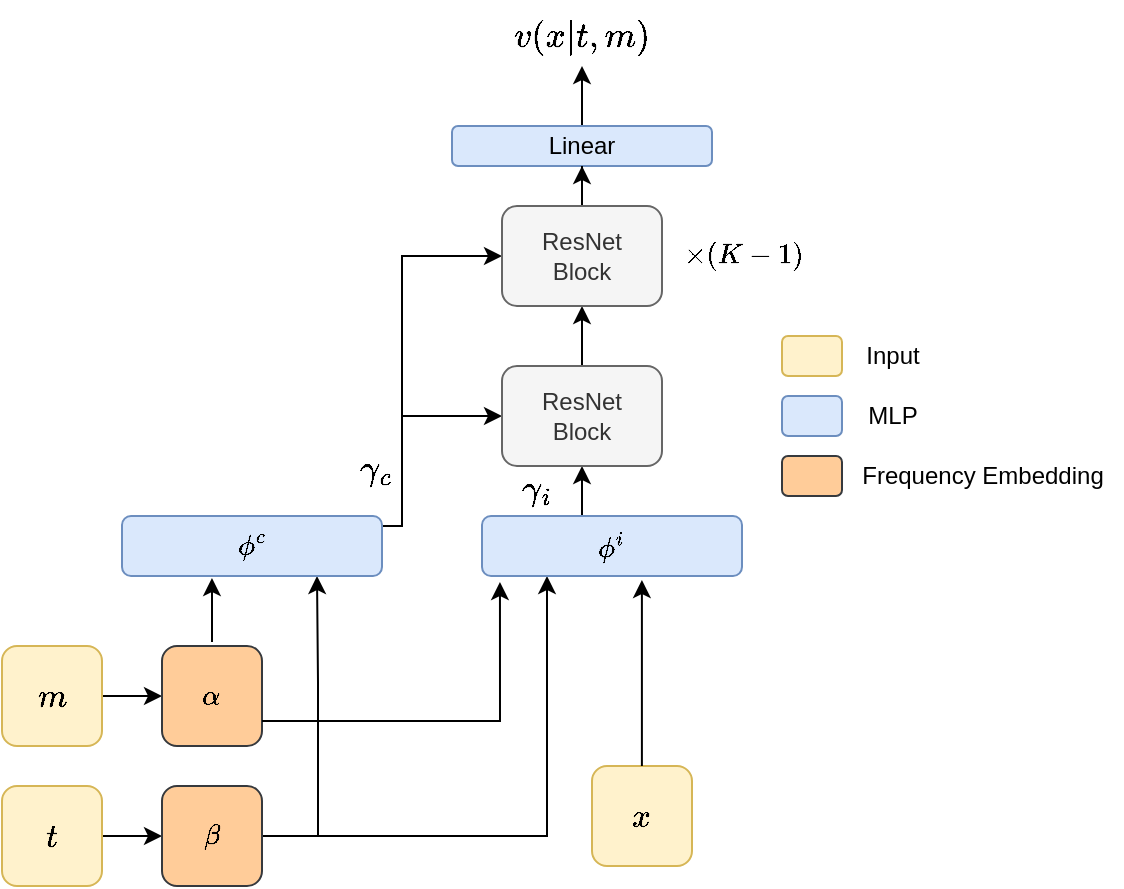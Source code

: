 <mxfile version="24.7.10" pages="2">
  <diagram name="Page-1" id="-dPDnjU8LT3LJoZab6Xh">
    <mxGraphModel dx="874" dy="511" grid="1" gridSize="10" guides="1" tooltips="1" connect="1" arrows="1" fold="1" page="1" pageScale="1" pageWidth="850" pageHeight="1100" math="1" shadow="0">
      <root>
        <mxCell id="0" />
        <mxCell id="1" parent="0" />
        <mxCell id="FX4IsUK5ohqtnQvBbV1v-15" style="edgeStyle=orthogonalEdgeStyle;rounded=0;orthogonalLoop=1;jettySize=auto;html=1;" edge="1" parent="1" source="m3eBHRb58b5vIoWao_uQ-3" target="FX4IsUK5ohqtnQvBbV1v-2">
          <mxGeometry relative="1" as="geometry" />
        </mxCell>
        <mxCell id="m3eBHRb58b5vIoWao_uQ-3" value="&lt;font style=&quot;font-size: 14px;&quot;&gt;$$m$$&lt;/font&gt;" style="rounded=1;whiteSpace=wrap;html=1;fillColor=#fff2cc;strokeColor=#d6b656;" parent="1" vertex="1">
          <mxGeometry x="160" y="360" width="50" height="50" as="geometry" />
        </mxCell>
        <mxCell id="FX4IsUK5ohqtnQvBbV1v-17" style="edgeStyle=orthogonalEdgeStyle;rounded=0;orthogonalLoop=1;jettySize=auto;html=1;" edge="1" parent="1" source="m3eBHRb58b5vIoWao_uQ-4" target="FX4IsUK5ohqtnQvBbV1v-3">
          <mxGeometry relative="1" as="geometry" />
        </mxCell>
        <mxCell id="m3eBHRb58b5vIoWao_uQ-4" value="&lt;font style=&quot;font-size: 14px;&quot;&gt;$$t$$&lt;/font&gt;" style="rounded=1;whiteSpace=wrap;html=1;fillColor=#fff2cc;strokeColor=#d6b656;" parent="1" vertex="1">
          <mxGeometry x="160" y="430" width="50" height="50" as="geometry" />
        </mxCell>
        <mxCell id="FX4IsUK5ohqtnQvBbV1v-2" value="$$\alpha$$" style="rounded=1;whiteSpace=wrap;html=1;fillColor=#ffcc99;strokeColor=#36393d;" vertex="1" parent="1">
          <mxGeometry x="240" y="360" width="50" height="50" as="geometry" />
        </mxCell>
        <mxCell id="FX4IsUK5ohqtnQvBbV1v-42" style="edgeStyle=orthogonalEdgeStyle;rounded=0;orthogonalLoop=1;jettySize=auto;html=1;entryX=0.25;entryY=1;entryDx=0;entryDy=0;" edge="1" parent="1" source="FX4IsUK5ohqtnQvBbV1v-3" target="FX4IsUK5ohqtnQvBbV1v-7">
          <mxGeometry relative="1" as="geometry" />
        </mxCell>
        <mxCell id="FX4IsUK5ohqtnQvBbV1v-84" style="edgeStyle=orthogonalEdgeStyle;rounded=0;orthogonalLoop=1;jettySize=auto;html=1;entryX=0.75;entryY=1;entryDx=0;entryDy=0;" edge="1" parent="1" source="FX4IsUK5ohqtnQvBbV1v-3" target="FX4IsUK5ohqtnQvBbV1v-6">
          <mxGeometry relative="1" as="geometry">
            <Array as="points">
              <mxPoint x="318" y="455" />
              <mxPoint x="318" y="378" />
            </Array>
          </mxGeometry>
        </mxCell>
        <mxCell id="FX4IsUK5ohqtnQvBbV1v-3" value="&lt;div&gt;$$\beta$$&lt;/div&gt;" style="rounded=1;whiteSpace=wrap;html=1;fillColor=#ffcc99;strokeColor=#36393d;" vertex="1" parent="1">
          <mxGeometry x="240" y="430" width="50" height="50" as="geometry" />
        </mxCell>
        <mxCell id="FX4IsUK5ohqtnQvBbV1v-46" style="edgeStyle=orthogonalEdgeStyle;rounded=0;orthogonalLoop=1;jettySize=auto;html=1;entryX=0;entryY=0.5;entryDx=0;entryDy=0;exitX=1;exitY=0.25;exitDx=0;exitDy=0;" edge="1" parent="1" source="FX4IsUK5ohqtnQvBbV1v-6" target="FX4IsUK5ohqtnQvBbV1v-8">
          <mxGeometry relative="1" as="geometry">
            <Array as="points">
              <mxPoint x="350" y="300" />
              <mxPoint x="360" y="300" />
              <mxPoint x="360" y="245" />
            </Array>
          </mxGeometry>
        </mxCell>
        <mxCell id="FX4IsUK5ohqtnQvBbV1v-52" style="edgeStyle=orthogonalEdgeStyle;rounded=0;orthogonalLoop=1;jettySize=auto;html=1;entryX=0;entryY=0.5;entryDx=0;entryDy=0;exitX=1;exitY=0.25;exitDx=0;exitDy=0;" edge="1" parent="1" source="FX4IsUK5ohqtnQvBbV1v-6" target="FX4IsUK5ohqtnQvBbV1v-50">
          <mxGeometry relative="1" as="geometry">
            <Array as="points">
              <mxPoint x="350" y="300" />
              <mxPoint x="360" y="300" />
              <mxPoint x="360" y="165" />
            </Array>
          </mxGeometry>
        </mxCell>
        <mxCell id="FX4IsUK5ohqtnQvBbV1v-6" value="$$\phi^c$$" style="rounded=1;whiteSpace=wrap;html=1;fillColor=#dae8fc;strokeColor=#6c8ebf;rotation=0;" vertex="1" parent="1">
          <mxGeometry x="220" y="295" width="130" height="30" as="geometry" />
        </mxCell>
        <mxCell id="FX4IsUK5ohqtnQvBbV1v-49" style="edgeStyle=orthogonalEdgeStyle;rounded=0;orthogonalLoop=1;jettySize=auto;html=1;entryX=0.5;entryY=1;entryDx=0;entryDy=0;" edge="1" parent="1" source="FX4IsUK5ohqtnQvBbV1v-7" target="FX4IsUK5ohqtnQvBbV1v-8">
          <mxGeometry relative="1" as="geometry">
            <Array as="points">
              <mxPoint x="450" y="290" />
              <mxPoint x="450" y="290" />
            </Array>
          </mxGeometry>
        </mxCell>
        <mxCell id="FX4IsUK5ohqtnQvBbV1v-7" value="$$\phi^i$$" style="rounded=1;whiteSpace=wrap;html=1;fillColor=#dae8fc;strokeColor=#6c8ebf;rotation=0;" vertex="1" parent="1">
          <mxGeometry x="400" y="295" width="130" height="30" as="geometry" />
        </mxCell>
        <mxCell id="FX4IsUK5ohqtnQvBbV1v-51" style="edgeStyle=orthogonalEdgeStyle;rounded=0;orthogonalLoop=1;jettySize=auto;html=1;entryX=0.5;entryY=1;entryDx=0;entryDy=0;" edge="1" parent="1" source="FX4IsUK5ohqtnQvBbV1v-8" target="FX4IsUK5ohqtnQvBbV1v-50">
          <mxGeometry relative="1" as="geometry" />
        </mxCell>
        <mxCell id="FX4IsUK5ohqtnQvBbV1v-8" value="&lt;div&gt;ResNet&lt;/div&gt;&lt;div&gt;Block&lt;br&gt;&lt;/div&gt;" style="rounded=1;whiteSpace=wrap;html=1;fillColor=#f5f5f5;fontColor=#333333;strokeColor=#666666;" vertex="1" parent="1">
          <mxGeometry x="410" y="220" width="80" height="50" as="geometry" />
        </mxCell>
        <mxCell id="FX4IsUK5ohqtnQvBbV1v-64" value="" style="edgeStyle=orthogonalEdgeStyle;rounded=0;orthogonalLoop=1;jettySize=auto;html=1;" edge="1" parent="1" source="FX4IsUK5ohqtnQvBbV1v-13">
          <mxGeometry relative="1" as="geometry">
            <mxPoint x="450" y="70" as="targetPoint" />
          </mxGeometry>
        </mxCell>
        <mxCell id="FX4IsUK5ohqtnQvBbV1v-13" value="Linear" style="whiteSpace=wrap;html=1;fillColor=#dae8fc;strokeColor=#6c8ebf;rounded=1;" vertex="1" parent="1">
          <mxGeometry x="385" y="100" width="130" height="20" as="geometry" />
        </mxCell>
        <mxCell id="FX4IsUK5ohqtnQvBbV1v-37" value="&lt;font style=&quot;font-size: 14px;&quot;&gt;$$x$$&lt;/font&gt;" style="rounded=1;whiteSpace=wrap;html=1;fillColor=#fff2cc;strokeColor=#d6b656;" vertex="1" parent="1">
          <mxGeometry x="455" y="420" width="50" height="50" as="geometry" />
        </mxCell>
        <mxCell id="FX4IsUK5ohqtnQvBbV1v-41" style="edgeStyle=orthogonalEdgeStyle;rounded=0;orthogonalLoop=1;jettySize=auto;html=1;entryX=0.069;entryY=1.1;entryDx=0;entryDy=0;entryPerimeter=0;exitX=1;exitY=0.75;exitDx=0;exitDy=0;" edge="1" parent="1" source="FX4IsUK5ohqtnQvBbV1v-2" target="FX4IsUK5ohqtnQvBbV1v-7">
          <mxGeometry relative="1" as="geometry" />
        </mxCell>
        <mxCell id="FX4IsUK5ohqtnQvBbV1v-43" style="edgeStyle=orthogonalEdgeStyle;rounded=0;orthogonalLoop=1;jettySize=auto;html=1;entryX=0.615;entryY=1.067;entryDx=0;entryDy=0;entryPerimeter=0;" edge="1" parent="1" source="FX4IsUK5ohqtnQvBbV1v-37" target="FX4IsUK5ohqtnQvBbV1v-7">
          <mxGeometry relative="1" as="geometry" />
        </mxCell>
        <mxCell id="FX4IsUK5ohqtnQvBbV1v-47" value="&lt;font style=&quot;font-size: 15px;&quot;&gt;&lt;b&gt;$$ \gamma_i$$&lt;br&gt;&lt;/b&gt;&lt;/font&gt;" style="text;html=1;align=center;verticalAlign=middle;whiteSpace=wrap;rounded=0;" vertex="1" parent="1">
          <mxGeometry x="410" y="280" width="35" height="20" as="geometry" />
        </mxCell>
        <mxCell id="FX4IsUK5ohqtnQvBbV1v-48" value="&lt;font style=&quot;font-size: 15px;&quot;&gt;&lt;b&gt;$$ \gamma_c$$&lt;br&gt;&lt;/b&gt;&lt;/font&gt;" style="text;html=1;align=center;verticalAlign=middle;whiteSpace=wrap;rounded=0;" vertex="1" parent="1">
          <mxGeometry x="330" y="270" width="35" height="20" as="geometry" />
        </mxCell>
        <mxCell id="FX4IsUK5ohqtnQvBbV1v-59" value="" style="edgeStyle=orthogonalEdgeStyle;rounded=0;orthogonalLoop=1;jettySize=auto;html=1;" edge="1" parent="1" source="FX4IsUK5ohqtnQvBbV1v-50" target="FX4IsUK5ohqtnQvBbV1v-13">
          <mxGeometry relative="1" as="geometry" />
        </mxCell>
        <mxCell id="FX4IsUK5ohqtnQvBbV1v-50" value="&lt;div&gt;ResNet&lt;/div&gt;&lt;div&gt;Block&lt;br&gt;&lt;/div&gt;" style="rounded=1;whiteSpace=wrap;html=1;fillColor=#f5f5f5;fontColor=#333333;strokeColor=#666666;" vertex="1" parent="1">
          <mxGeometry x="410" y="140" width="80" height="50" as="geometry" />
        </mxCell>
        <mxCell id="FX4IsUK5ohqtnQvBbV1v-55" value="$$ \times (K-1)$$" style="text;html=1;align=center;verticalAlign=middle;resizable=0;points=[];autosize=1;strokeColor=none;fillColor=none;" vertex="1" parent="1">
          <mxGeometry x="470" y="150" width="120" height="30" as="geometry" />
        </mxCell>
        <mxCell id="FX4IsUK5ohqtnQvBbV1v-57" style="edgeStyle=orthogonalEdgeStyle;rounded=0;orthogonalLoop=1;jettySize=auto;html=1;entryX=0.346;entryY=1.1;entryDx=0;entryDy=0;entryPerimeter=0;" edge="1" parent="1">
          <mxGeometry relative="1" as="geometry">
            <mxPoint x="265" y="358" as="sourcePoint" />
            <mxPoint x="264.98" y="326" as="targetPoint" />
          </mxGeometry>
        </mxCell>
        <mxCell id="FX4IsUK5ohqtnQvBbV1v-65" value="&lt;font style=&quot;font-size: 15px;&quot;&gt;$$ v(x|t,m)$$&lt;/font&gt;" style="text;html=1;align=center;verticalAlign=middle;whiteSpace=wrap;rounded=0;" vertex="1" parent="1">
          <mxGeometry x="420" y="40" width="60" height="30" as="geometry" />
        </mxCell>
        <mxCell id="hrOGvlkzyNV0rp5Wzhct-1" value="" style="whiteSpace=wrap;html=1;fillColor=#dae8fc;strokeColor=#6c8ebf;rounded=1;" vertex="1" parent="1">
          <mxGeometry x="550" y="235" width="30" height="20" as="geometry" />
        </mxCell>
        <mxCell id="hrOGvlkzyNV0rp5Wzhct-2" value="MLP" style="text;html=1;align=center;verticalAlign=middle;resizable=0;points=[];autosize=1;strokeColor=none;fillColor=none;" vertex="1" parent="1">
          <mxGeometry x="580" y="230" width="50" height="30" as="geometry" />
        </mxCell>
        <mxCell id="hrOGvlkzyNV0rp5Wzhct-5" value="" style="whiteSpace=wrap;html=1;fillColor=#fff2cc;strokeColor=#d6b656;rounded=1;" vertex="1" parent="1">
          <mxGeometry x="550" y="205" width="30" height="20" as="geometry" />
        </mxCell>
        <mxCell id="hrOGvlkzyNV0rp5Wzhct-6" value="Input" style="text;html=1;align=center;verticalAlign=middle;resizable=0;points=[];autosize=1;strokeColor=none;fillColor=none;" vertex="1" parent="1">
          <mxGeometry x="580" y="200" width="50" height="30" as="geometry" />
        </mxCell>
        <mxCell id="hrOGvlkzyNV0rp5Wzhct-7" value="" style="whiteSpace=wrap;html=1;rounded=1;fillColor=#ffcc99;strokeColor=#36393d;" vertex="1" parent="1">
          <mxGeometry x="550" y="265" width="30" height="20" as="geometry" />
        </mxCell>
        <mxCell id="hrOGvlkzyNV0rp5Wzhct-8" value="Frequency Embedding" style="text;html=1;align=center;verticalAlign=middle;resizable=0;points=[];autosize=1;strokeColor=none;fillColor=none;" vertex="1" parent="1">
          <mxGeometry x="580" y="260" width="140" height="30" as="geometry" />
        </mxCell>
      </root>
    </mxGraphModel>
  </diagram>
  <diagram id="8nI6D6UN6BtsZNfyHCBU" name="Page-2">
    <mxGraphModel dx="874" dy="511" grid="1" gridSize="10" guides="1" tooltips="1" connect="1" arrows="1" fold="1" page="1" pageScale="1" pageWidth="850" pageHeight="1100" math="1" shadow="0">
      <root>
        <mxCell id="0" />
        <mxCell id="1" parent="0" />
        <mxCell id="PXSk8KdvFaCAurcdbmBE-92" style="edgeStyle=orthogonalEdgeStyle;rounded=0;orthogonalLoop=1;jettySize=auto;html=1;entryX=0.5;entryY=1;entryDx=0;entryDy=0;strokeColor=#FF0000;" edge="1" parent="1" source="UHC4aqIHV7rtTrssa6JC-2" target="PXSk8KdvFaCAurcdbmBE-85">
          <mxGeometry relative="1" as="geometry" />
        </mxCell>
        <mxCell id="UHC4aqIHV7rtTrssa6JC-2" value="&lt;font style=&quot;font-size: 14px;&quot; color=&quot;#cc0000&quot;&gt;$$m_1$$&lt;/font&gt;" style="rounded=1;whiteSpace=wrap;html=1;fillColor=#fff2cc;strokeColor=#d6b656;direction=south;" vertex="1" parent="1">
          <mxGeometry x="118.13" y="550" width="50" height="50" as="geometry" />
        </mxCell>
        <mxCell id="UHC4aqIHV7rtTrssa6JC-3" style="edgeStyle=orthogonalEdgeStyle;rounded=0;orthogonalLoop=1;jettySize=auto;html=1;dashed=1;strokeWidth=2;" edge="1" parent="1" source="UHC4aqIHV7rtTrssa6JC-4" target="UHC4aqIHV7rtTrssa6JC-8">
          <mxGeometry relative="1" as="geometry" />
        </mxCell>
        <mxCell id="UHC4aqIHV7rtTrssa6JC-4" value="&lt;font style=&quot;font-size: 14px;&quot;&gt;$$t$$&lt;/font&gt;" style="rounded=1;whiteSpace=wrap;html=1;fillColor=#fff2cc;strokeColor=#d6b656;" vertex="1" parent="1">
          <mxGeometry x="90" y="627" width="50" height="50" as="geometry" />
        </mxCell>
        <mxCell id="PXSk8KdvFaCAurcdbmBE-112" style="edgeStyle=orthogonalEdgeStyle;rounded=0;orthogonalLoop=1;jettySize=auto;html=1;entryX=0.5;entryY=1;entryDx=0;entryDy=0;strokeColor=#00CC00;" edge="1" parent="1">
          <mxGeometry relative="1" as="geometry">
            <mxPoint x="256.5" y="490" as="sourcePoint" />
            <mxPoint x="256.5" y="445" as="targetPoint" />
            <Array as="points">
              <mxPoint x="257" y="468" />
            </Array>
          </mxGeometry>
        </mxCell>
        <mxCell id="UHC4aqIHV7rtTrssa6JC-5" value="$$\alpha$$" style="rounded=1;whiteSpace=wrap;html=1;fillColor=#ffcc99;strokeColor=#36393d;" vertex="1" parent="1">
          <mxGeometry x="217.5" y="490" width="80" height="30" as="geometry" />
        </mxCell>
        <mxCell id="PXSk8KdvFaCAurcdbmBE-104" style="edgeStyle=orthogonalEdgeStyle;rounded=0;orthogonalLoop=1;jettySize=auto;html=1;entryX=0.25;entryY=1;entryDx=0;entryDy=0;dashed=1;strokeWidth=2;" edge="1" parent="1" source="UHC4aqIHV7rtTrssa6JC-8" target="PXSk8KdvFaCAurcdbmBE-31">
          <mxGeometry relative="1" as="geometry">
            <Array as="points">
              <mxPoint x="196" y="470" />
              <mxPoint x="233" y="470" />
            </Array>
          </mxGeometry>
        </mxCell>
        <mxCell id="PXSk8KdvFaCAurcdbmBE-105" style="edgeStyle=orthogonalEdgeStyle;rounded=0;orthogonalLoop=1;jettySize=auto;html=1;entryX=0.75;entryY=1;entryDx=0;entryDy=0;dashed=1;strokeWidth=2;" edge="1" parent="1" source="UHC4aqIHV7rtTrssa6JC-8" target="PXSk8KdvFaCAurcdbmBE-30">
          <mxGeometry relative="1" as="geometry">
            <Array as="points">
              <mxPoint x="196" y="470" />
              <mxPoint x="159" y="470" />
            </Array>
          </mxGeometry>
        </mxCell>
        <mxCell id="UHC4aqIHV7rtTrssa6JC-8" value="&lt;div style=&quot;font-size: 14px;&quot;&gt;$$\beta$$&lt;/div&gt;" style="rounded=1;whiteSpace=wrap;html=1;fillColor=#ffcc99;strokeColor=#36393d;" vertex="1" parent="1">
          <mxGeometry x="172.5" y="627" width="47.5" height="50" as="geometry" />
        </mxCell>
        <mxCell id="PXSk8KdvFaCAurcdbmBE-74" style="edgeStyle=orthogonalEdgeStyle;rounded=0;orthogonalLoop=1;jettySize=auto;html=1;entryX=0.25;entryY=1;entryDx=0;entryDy=0;strokeColor=#FF0000;" edge="1" parent="1">
          <mxGeometry relative="1" as="geometry">
            <mxPoint x="400" y="260" as="sourcePoint" />
            <mxPoint x="400" y="205" as="targetPoint" />
            <Array as="points">
              <mxPoint x="400" y="250" />
              <mxPoint x="400" y="250" />
            </Array>
          </mxGeometry>
        </mxCell>
        <mxCell id="UHC4aqIHV7rtTrssa6JC-18" value="&lt;font style=&quot;font-size: 14px;&quot;&gt;$$x$$&lt;/font&gt;" style="rounded=1;whiteSpace=wrap;html=1;fillColor=#fff2cc;strokeColor=#d6b656;" vertex="1" parent="1">
          <mxGeometry x="435" y="417" width="50" height="50" as="geometry" />
        </mxCell>
        <mxCell id="UHC4aqIHV7rtTrssa6JC-22" value="&lt;font style=&quot;font-size: 17px;&quot;&gt;&lt;b style=&quot;font-size: 17px;&quot;&gt;$$ \gamma^c$$&lt;br style=&quot;font-size: 17px;&quot;&gt;&lt;/b&gt;&lt;/font&gt;" style="text;html=1;align=center;verticalAlign=middle;whiteSpace=wrap;rounded=0;fontSize=17;" vertex="1" parent="1">
          <mxGeometry x="160" y="150" width="35" height="20" as="geometry" />
        </mxCell>
        <mxCell id="PXSk8KdvFaCAurcdbmBE-93" style="edgeStyle=orthogonalEdgeStyle;rounded=0;orthogonalLoop=1;jettySize=auto;html=1;entryX=0.5;entryY=1;entryDx=0;entryDy=0;strokeColor=#00CC00;" edge="1" parent="1" source="UHC4aqIHV7rtTrssa6JC-42" target="UHC4aqIHV7rtTrssa6JC-5">
          <mxGeometry relative="1" as="geometry" />
        </mxCell>
        <mxCell id="UHC4aqIHV7rtTrssa6JC-42" value="&lt;font color=&quot;#009900&quot; style=&quot;font-size: 14px;&quot;&gt;$$m_2$$&lt;/font&gt;" style="rounded=1;whiteSpace=wrap;html=1;fillColor=#fff2cc;strokeColor=#d6b656;" vertex="1" parent="1">
          <mxGeometry x="232.5" y="550" width="50" height="50" as="geometry" />
        </mxCell>
        <mxCell id="UHC4aqIHV7rtTrssa6JC-60" value="&lt;font color=&quot;#ff0000&quot; style=&quot;font-size: 15px;&quot;&gt;&lt;b&gt;$$ \gamma^c_1$$&lt;br&gt;&lt;/b&gt;&lt;/font&gt;" style="text;html=1;align=center;verticalAlign=middle;whiteSpace=wrap;rounded=0;" vertex="1" parent="1">
          <mxGeometry x="105" y="239" width="35" height="20" as="geometry" />
        </mxCell>
        <mxCell id="PXSk8KdvFaCAurcdbmBE-96" style="edgeStyle=orthogonalEdgeStyle;rounded=0;orthogonalLoop=1;jettySize=auto;html=1;" edge="1" parent="1" source="UHC4aqIHV7rtTrssa6JC-65">
          <mxGeometry relative="1" as="geometry">
            <mxPoint x="200" y="110" as="targetPoint" />
          </mxGeometry>
        </mxCell>
        <mxCell id="UHC4aqIHV7rtTrssa6JC-65" value="Linear Interpolation in \(m\)" style="whiteSpace=wrap;html=1;fillColor=#e1d5e7;strokeColor=#9673a6;strokeWidth=4;rounded=1;" vertex="1" parent="1">
          <mxGeometry x="107.5" y="180" width="185" height="30" as="geometry" />
        </mxCell>
        <mxCell id="UHC4aqIHV7rtTrssa6JC-69" value="&lt;font color=&quot;#009900&quot; style=&quot;font-size: 15px;&quot;&gt;&lt;b&gt;$$ \gamma^c_2$$&lt;br&gt;&lt;/b&gt;&lt;/font&gt;" style="text;html=1;align=center;verticalAlign=middle;whiteSpace=wrap;rounded=0;" vertex="1" parent="1">
          <mxGeometry x="212.5" y="239" width="37.5" height="20" as="geometry" />
        </mxCell>
        <mxCell id="PXSk8KdvFaCAurcdbmBE-102" style="edgeStyle=orthogonalEdgeStyle;rounded=0;orthogonalLoop=1;jettySize=auto;html=1;" edge="1" parent="1" source="UHC4aqIHV7rtTrssa6JC-73">
          <mxGeometry relative="1" as="geometry">
            <mxPoint x="460" y="110" as="targetPoint" />
          </mxGeometry>
        </mxCell>
        <mxCell id="UHC4aqIHV7rtTrssa6JC-73" value="Linear Interpolation in \(m\)" style="whiteSpace=wrap;html=1;fillColor=#e1d5e7;strokeColor=#9673a6;strokeWidth=4;rounded=1;" vertex="1" parent="1">
          <mxGeometry x="370" y="175" width="180" height="30" as="geometry" />
        </mxCell>
        <mxCell id="UHC4aqIHV7rtTrssa6JC-82" value="&lt;font color=&quot;#ff0000&quot; style=&quot;font-size: 15px;&quot;&gt;&lt;b&gt;$$ \gamma^i_1$$&lt;br&gt;&lt;/b&gt;&lt;/font&gt;" style="text;html=1;align=center;verticalAlign=middle;whiteSpace=wrap;rounded=0;" vertex="1" parent="1">
          <mxGeometry x="370" y="239" width="35" height="20" as="geometry" />
        </mxCell>
        <mxCell id="PXSk8KdvFaCAurcdbmBE-41" style="edgeStyle=orthogonalEdgeStyle;rounded=0;orthogonalLoop=1;jettySize=auto;html=1;entryX=0.25;entryY=1;entryDx=0;entryDy=0;strokeColor=#FF0000;" edge="1" parent="1">
          <mxGeometry relative="1" as="geometry">
            <mxPoint x="143" y="410" as="sourcePoint" />
            <mxPoint x="143" y="290" as="targetPoint" />
            <Array as="points">
              <mxPoint x="143" y="370" />
              <mxPoint x="143" y="370" />
            </Array>
          </mxGeometry>
        </mxCell>
        <mxCell id="PXSk8KdvFaCAurcdbmBE-64" style="edgeStyle=orthogonalEdgeStyle;rounded=0;orthogonalLoop=1;jettySize=auto;html=1;entryX=0.25;entryY=1;entryDx=0;entryDy=0;exitX=0.381;exitY=0.167;exitDx=0;exitDy=0;exitPerimeter=0;strokeColor=#FF0000;" edge="1" parent="1" source="PXSk8KdvFaCAurcdbmBE-30" target="PXSk8KdvFaCAurcdbmBE-43">
          <mxGeometry relative="1" as="geometry">
            <Array as="points">
              <mxPoint x="143" y="422" />
              <mxPoint x="143" y="400" />
              <mxPoint x="380" y="400" />
            </Array>
          </mxGeometry>
        </mxCell>
        <mxCell id="PXSk8KdvFaCAurcdbmBE-30" value="Concat" style="whiteSpace=wrap;html=1;fillColor=#ffcccc;strokeColor=#36393d;" vertex="1" parent="1">
          <mxGeometry x="98.75" y="417" width="80" height="30" as="geometry" />
        </mxCell>
        <mxCell id="PXSk8KdvFaCAurcdbmBE-49" style="edgeStyle=orthogonalEdgeStyle;rounded=0;orthogonalLoop=1;jettySize=auto;html=1;entryX=0.25;entryY=1;entryDx=0;entryDy=0;exitX=0.5;exitY=0;exitDx=0;exitDy=0;strokeColor=#00CC00;" edge="1" parent="1" source="PXSk8KdvFaCAurcdbmBE-31" target="PXSk8KdvFaCAurcdbmBE-44">
          <mxGeometry relative="1" as="geometry">
            <mxPoint x="250" y="371" as="sourcePoint" />
            <Array as="points">
              <mxPoint x="260" y="415" />
              <mxPoint x="260" y="390" />
              <mxPoint x="490" y="390" />
            </Array>
          </mxGeometry>
        </mxCell>
        <mxCell id="PXSk8KdvFaCAurcdbmBE-86" style="edgeStyle=orthogonalEdgeStyle;rounded=0;orthogonalLoop=1;jettySize=auto;html=1;entryX=0.5;entryY=1;entryDx=0;entryDy=0;strokeColor=#00CC00;" edge="1" parent="1">
          <mxGeometry relative="1" as="geometry">
            <mxPoint x="260" y="390" as="sourcePoint" />
            <mxPoint x="259.75" y="289" as="targetPoint" />
            <Array as="points">
              <mxPoint x="260" y="360" />
              <mxPoint x="260" y="360" />
            </Array>
          </mxGeometry>
        </mxCell>
        <mxCell id="PXSk8KdvFaCAurcdbmBE-31" value="Concat" style="whiteSpace=wrap;html=1;fillColor=#ffcccc;strokeColor=#36393d;" vertex="1" parent="1">
          <mxGeometry x="212.5" y="415" width="80" height="30" as="geometry" />
        </mxCell>
        <mxCell id="PXSk8KdvFaCAurcdbmBE-43" value="Concat" style="whiteSpace=wrap;html=1;fillColor=#ffcccc;strokeColor=#36393d;" vertex="1" parent="1">
          <mxGeometry x="360" y="339" width="80" height="30" as="geometry" />
        </mxCell>
        <mxCell id="PXSk8KdvFaCAurcdbmBE-71" style="edgeStyle=orthogonalEdgeStyle;rounded=0;orthogonalLoop=1;jettySize=auto;html=1;entryX=0.75;entryY=1;entryDx=0;entryDy=0;strokeColor=#00CC00;exitX=0.5;exitY=0;exitDx=0;exitDy=0;" edge="1" parent="1" source="PXSk8KdvFaCAurcdbmBE-44">
          <mxGeometry relative="1" as="geometry">
            <mxPoint x="510" y="330" as="sourcePoint" />
            <mxPoint x="509.5" y="290" as="targetPoint" />
            <Array as="points">
              <mxPoint x="510" y="305" />
            </Array>
          </mxGeometry>
        </mxCell>
        <mxCell id="PXSk8KdvFaCAurcdbmBE-44" value="Concat" style="whiteSpace=wrap;html=1;fillColor=#ffcccc;strokeColor=#36393d;" vertex="1" parent="1">
          <mxGeometry x="470" y="338" width="80" height="30" as="geometry" />
        </mxCell>
        <mxCell id="PXSk8KdvFaCAurcdbmBE-48" style="edgeStyle=orthogonalEdgeStyle;rounded=0;orthogonalLoop=1;jettySize=auto;html=1;entryX=0.625;entryY=1;entryDx=0;entryDy=0;entryPerimeter=0;" edge="1" parent="1" source="UHC4aqIHV7rtTrssa6JC-18" target="PXSk8KdvFaCAurcdbmBE-43">
          <mxGeometry relative="1" as="geometry">
            <Array as="points">
              <mxPoint x="460" y="400" />
              <mxPoint x="410" y="400" />
            </Array>
          </mxGeometry>
        </mxCell>
        <mxCell id="PXSk8KdvFaCAurcdbmBE-56" value="" style="whiteSpace=wrap;html=1;fillColor=#dae8fc;strokeColor=#6c8ebf;rounded=1;" vertex="1" parent="1">
          <mxGeometry x="360" y="537" width="30" height="20" as="geometry" />
        </mxCell>
        <mxCell id="PXSk8KdvFaCAurcdbmBE-57" value="MLP" style="text;html=1;align=center;verticalAlign=middle;resizable=0;points=[];autosize=1;strokeColor=none;fillColor=none;" vertex="1" parent="1">
          <mxGeometry x="390" y="532" width="50" height="30" as="geometry" />
        </mxCell>
        <mxCell id="PXSk8KdvFaCAurcdbmBE-58" value="" style="whiteSpace=wrap;html=1;fillColor=#e1d5e7;strokeColor=#9673a6;strokeWidth=2;rounded=1;" vertex="1" parent="1">
          <mxGeometry x="360" y="567" width="30" height="20" as="geometry" />
        </mxCell>
        <mxCell id="PXSk8KdvFaCAurcdbmBE-59" value="Interpolation" style="text;html=1;align=center;verticalAlign=middle;resizable=0;points=[];autosize=1;strokeColor=none;fillColor=none;" vertex="1" parent="1">
          <mxGeometry x="390" y="562" width="90" height="30" as="geometry" />
        </mxCell>
        <mxCell id="PXSk8KdvFaCAurcdbmBE-60" value="" style="whiteSpace=wrap;html=1;fillColor=#fff2cc;strokeColor=#d6b656;rounded=1;" vertex="1" parent="1">
          <mxGeometry x="360" y="507" width="30" height="20" as="geometry" />
        </mxCell>
        <mxCell id="PXSk8KdvFaCAurcdbmBE-61" value="Input" style="text;html=1;align=center;verticalAlign=middle;resizable=0;points=[];autosize=1;strokeColor=none;fillColor=none;" vertex="1" parent="1">
          <mxGeometry x="390" y="502" width="50" height="30" as="geometry" />
        </mxCell>
        <mxCell id="PXSk8KdvFaCAurcdbmBE-62" value="" style="whiteSpace=wrap;html=1;rounded=1;fillColor=#ffcc99;strokeColor=#36393d;" vertex="1" parent="1">
          <mxGeometry x="360" y="602" width="30" height="20" as="geometry" />
        </mxCell>
        <mxCell id="PXSk8KdvFaCAurcdbmBE-63" value="Frequency Embedding" style="text;html=1;align=center;verticalAlign=middle;resizable=0;points=[];autosize=1;strokeColor=none;fillColor=none;" vertex="1" parent="1">
          <mxGeometry x="390" y="597" width="140" height="30" as="geometry" />
        </mxCell>
        <mxCell id="PXSk8KdvFaCAurcdbmBE-70" style="edgeStyle=orthogonalEdgeStyle;rounded=0;orthogonalLoop=1;jettySize=auto;html=1;entryX=0.2;entryY=1.033;entryDx=0;entryDy=0;entryPerimeter=0;strokeColor=#FF0000;exitX=0.5;exitY=0;exitDx=0;exitDy=0;" edge="1" parent="1" source="PXSk8KdvFaCAurcdbmBE-43">
          <mxGeometry relative="1" as="geometry">
            <mxPoint x="401" y="325" as="sourcePoint" />
            <mxPoint x="401" y="290.99" as="targetPoint" />
            <Array as="points">
              <mxPoint x="401" y="339" />
            </Array>
          </mxGeometry>
        </mxCell>
        <mxCell id="PXSk8KdvFaCAurcdbmBE-76" style="edgeStyle=orthogonalEdgeStyle;rounded=0;orthogonalLoop=1;jettySize=auto;html=1;entryX=0.149;entryY=1.067;entryDx=0;entryDy=0;entryPerimeter=0;strokeColor=#FF0000;" edge="1" parent="1">
          <mxGeometry relative="1" as="geometry">
            <mxPoint x="143" y="259" as="sourcePoint" />
            <mxPoint x="143.065" y="212.01" as="targetPoint" />
            <Array as="points">
              <mxPoint x="143" y="250" />
              <mxPoint x="143" y="250" />
            </Array>
          </mxGeometry>
        </mxCell>
        <mxCell id="PXSk8KdvFaCAurcdbmBE-79" value="&lt;div align=&quot;center&quot;&gt;&lt;font style=&quot;font-size: 14px;&quot;&gt;$$\phi^c$$&lt;/font&gt;&lt;/div&gt;" style="rounded=1;whiteSpace=wrap;html=1;fillColor=#dae8fc;strokeColor=#6c8ebf;rotation=0;align=center;" vertex="1" parent="1">
          <mxGeometry x="205" y="259" width="97.5" height="30" as="geometry" />
        </mxCell>
        <mxCell id="PXSk8KdvFaCAurcdbmBE-82" value="&lt;div align=&quot;center&quot;&gt;&lt;font style=&quot;font-size: 14px;&quot;&gt;$$\phi^c$$&lt;/font&gt;&lt;/div&gt;" style="rounded=1;whiteSpace=wrap;html=1;fillColor=#dae8fc;strokeColor=#6c8ebf;rotation=0;align=center;" vertex="1" parent="1">
          <mxGeometry x="91.5" y="259" width="97.5" height="30" as="geometry" />
        </mxCell>
        <mxCell id="PXSk8KdvFaCAurcdbmBE-85" value="$$\alpha$$" style="rounded=1;whiteSpace=wrap;html=1;fillColor=#ffcc99;strokeColor=#36393d;" vertex="1" parent="1">
          <mxGeometry x="102.5" y="490" width="81.25" height="30" as="geometry" />
        </mxCell>
        <mxCell id="PXSk8KdvFaCAurcdbmBE-91" style="edgeStyle=orthogonalEdgeStyle;rounded=0;orthogonalLoop=1;jettySize=auto;html=1;entryX=0.808;entryY=1.067;entryDx=0;entryDy=0;entryPerimeter=0;strokeColor=#00CC00;" edge="1" parent="1" source="PXSk8KdvFaCAurcdbmBE-79" target="UHC4aqIHV7rtTrssa6JC-65">
          <mxGeometry relative="1" as="geometry">
            <Array as="points">
              <mxPoint x="257" y="250" />
              <mxPoint x="257" y="250" />
            </Array>
          </mxGeometry>
        </mxCell>
        <mxCell id="PXSk8KdvFaCAurcdbmBE-100" value="&lt;font color=&quot;#009900&quot; style=&quot;font-size: 15px;&quot;&gt;&lt;b&gt;$$ \gamma^i_2$$&lt;/b&gt;&lt;/font&gt;&lt;font color=&quot;#009900&quot; style=&quot;font-size: 15px;&quot;&gt;&lt;b&gt;&lt;br&gt;&lt;/b&gt;&lt;/font&gt;" style="text;html=1;align=center;verticalAlign=middle;whiteSpace=wrap;rounded=0;" vertex="1" parent="1">
          <mxGeometry x="510" y="239" width="35" height="20" as="geometry" />
        </mxCell>
        <mxCell id="PXSk8KdvFaCAurcdbmBE-101" value="&lt;font style=&quot;font-size: 17px;&quot;&gt;&lt;b style=&quot;font-size: 17px;&quot;&gt;$$ \gamma^i$$&lt;br style=&quot;font-size: 17px;&quot;&gt;&lt;/b&gt;&lt;/font&gt;" style="text;html=1;align=center;verticalAlign=middle;whiteSpace=wrap;rounded=0;fontSize=17;" vertex="1" parent="1">
          <mxGeometry x="417.5" y="150" width="35" height="20" as="geometry" />
        </mxCell>
        <mxCell id="PXSk8KdvFaCAurcdbmBE-106" value="&lt;div align=&quot;center&quot;&gt;&lt;font style=&quot;font-size: 14px;&quot;&gt;$$\phi^i$$&lt;/font&gt;&lt;/div&gt;" style="rounded=1;whiteSpace=wrap;html=1;fillColor=#dae8fc;strokeColor=#6c8ebf;rotation=0;align=center;" vertex="1" parent="1">
          <mxGeometry x="351.25" y="259" width="97.5" height="30" as="geometry" />
        </mxCell>
        <mxCell id="PXSk8KdvFaCAurcdbmBE-109" style="edgeStyle=orthogonalEdgeStyle;rounded=0;orthogonalLoop=1;jettySize=auto;html=1;entryX=0.75;entryY=1;entryDx=0;entryDy=0;strokeColor=#00CC00;" edge="1" parent="1">
          <mxGeometry relative="1" as="geometry">
            <mxPoint x="509" y="262" as="sourcePoint" />
            <mxPoint x="509" y="205" as="targetPoint" />
            <Array as="points">
              <mxPoint x="509" y="250" />
              <mxPoint x="509" y="250" />
            </Array>
          </mxGeometry>
        </mxCell>
        <mxCell id="PXSk8KdvFaCAurcdbmBE-107" value="&lt;div align=&quot;center&quot;&gt;&lt;font style=&quot;font-size: 14px;&quot;&gt;$$\phi^i$$&lt;/font&gt;&lt;/div&gt;" style="rounded=1;whiteSpace=wrap;html=1;fillColor=#dae8fc;strokeColor=#6c8ebf;rotation=0;align=center;" vertex="1" parent="1">
          <mxGeometry x="461.25" y="262" width="97.5" height="30" as="geometry" />
        </mxCell>
        <mxCell id="PXSk8KdvFaCAurcdbmBE-111" style="edgeStyle=orthogonalEdgeStyle;rounded=0;orthogonalLoop=1;jettySize=auto;html=1;entryX=0.613;entryY=0.967;entryDx=0;entryDy=0;entryPerimeter=0;" edge="1" parent="1" source="UHC4aqIHV7rtTrssa6JC-18" target="PXSk8KdvFaCAurcdbmBE-44">
          <mxGeometry relative="1" as="geometry">
            <Array as="points">
              <mxPoint x="460" y="400" />
              <mxPoint x="519" y="400" />
            </Array>
          </mxGeometry>
        </mxCell>
        <mxCell id="PXSk8KdvFaCAurcdbmBE-114" style="edgeStyle=orthogonalEdgeStyle;rounded=0;orthogonalLoop=1;jettySize=auto;html=1;entryX=0.403;entryY=1.033;entryDx=0;entryDy=0;entryPerimeter=0;strokeColor=#FF0000;" edge="1" parent="1">
          <mxGeometry relative="1" as="geometry">
            <mxPoint x="142" y="490" as="sourcePoint" />
            <mxPoint x="141.99" y="447.99" as="targetPoint" />
            <Array as="points">
              <mxPoint x="142" y="480" />
              <mxPoint x="142" y="480" />
            </Array>
          </mxGeometry>
        </mxCell>
        <mxCell id="7UiHJ-eL46IJX5zLkUib-1" value="" style="group" vertex="1" connectable="0" parent="1">
          <mxGeometry x="590" y="390" width="160" height="173.33" as="geometry" />
        </mxCell>
        <mxCell id="7UiHJ-eL46IJX5zLkUib-2" value="" style="rounded=1;whiteSpace=wrap;html=1;fillColor=#f5f5f5;fontColor=#333333;strokeColor=#666666;" vertex="1" parent="7UiHJ-eL46IJX5zLkUib-1">
          <mxGeometry x="41.481" y="26.667" width="118.519" height="93.333" as="geometry" />
        </mxCell>
        <mxCell id="7UiHJ-eL46IJX5zLkUib-3" style="edgeStyle=orthogonalEdgeStyle;rounded=0;orthogonalLoop=1;jettySize=auto;html=1;entryX=0.5;entryY=1;entryDx=0;entryDy=0;" edge="1" parent="7UiHJ-eL46IJX5zLkUib-1" source="7UiHJ-eL46IJX5zLkUib-4" target="7UiHJ-eL46IJX5zLkUib-8">
          <mxGeometry relative="1" as="geometry" />
        </mxCell>
        <mxCell id="7UiHJ-eL46IJX5zLkUib-4" value="$$\phi^K $$" style="rounded=1;whiteSpace=wrap;html=1;fillColor=#dae8fc;strokeColor=#6c8ebf;rotation=0;" vertex="1" parent="7UiHJ-eL46IJX5zLkUib-1">
          <mxGeometry x="63.704" y="86.667" width="74.074" height="20" as="geometry" />
        </mxCell>
        <mxCell id="7UiHJ-eL46IJX5zLkUib-5" style="edgeStyle=orthogonalEdgeStyle;rounded=0;orthogonalLoop=1;jettySize=auto;html=1;entryX=0.5;entryY=1;entryDx=0;entryDy=0;" edge="1" parent="7UiHJ-eL46IJX5zLkUib-1">
          <mxGeometry relative="1" as="geometry">
            <mxPoint x="100.444" y="126.667" as="sourcePoint" />
            <mxPoint x="100.444" y="106.667" as="targetPoint" />
            <Array as="points">
              <mxPoint x="100.444" y="160" />
              <mxPoint x="100.444" y="160" />
            </Array>
          </mxGeometry>
        </mxCell>
        <mxCell id="7UiHJ-eL46IJX5zLkUib-6" value="&lt;font style=&quot;font-size: 15px;&quot;&gt;&lt;b&gt;$$ \gamma_i$$&lt;br&gt;&lt;/b&gt;&lt;/font&gt;" style="text;html=1;align=center;verticalAlign=middle;whiteSpace=wrap;rounded=0;" vertex="1" parent="7UiHJ-eL46IJX5zLkUib-1">
          <mxGeometry x="77.037" y="133.333" width="20.741" height="13.333" as="geometry" />
        </mxCell>
        <mxCell id="7UiHJ-eL46IJX5zLkUib-7" style="edgeStyle=orthogonalEdgeStyle;rounded=0;orthogonalLoop=1;jettySize=auto;html=1;" edge="1" parent="7UiHJ-eL46IJX5zLkUib-1" source="7UiHJ-eL46IJX5zLkUib-8">
          <mxGeometry relative="1" as="geometry">
            <mxPoint x="100.741" as="targetPoint" />
          </mxGeometry>
        </mxCell>
        <mxCell id="7UiHJ-eL46IJX5zLkUib-8" value="" style="shape=sumEllipse;perimeter=ellipsePerimeter;whiteSpace=wrap;html=1;backgroundOutline=1;" vertex="1" parent="7UiHJ-eL46IJX5zLkUib-1">
          <mxGeometry x="91.852" y="46.667" width="17.778" height="20" as="geometry" />
        </mxCell>
        <mxCell id="7UiHJ-eL46IJX5zLkUib-9" value="" style="edgeStyle=none;orthogonalLoop=1;jettySize=auto;html=1;rounded=0;entryX=0;entryY=0.5;entryDx=0;entryDy=0;" edge="1" parent="7UiHJ-eL46IJX5zLkUib-1" target="7UiHJ-eL46IJX5zLkUib-8">
          <mxGeometry width="100" relative="1" as="geometry">
            <mxPoint y="56.667" as="sourcePoint" />
            <mxPoint x="94.815" y="58" as="targetPoint" />
            <Array as="points" />
          </mxGeometry>
        </mxCell>
        <mxCell id="7UiHJ-eL46IJX5zLkUib-10" value="&lt;font style=&quot;font-size: 15px;&quot;&gt;&lt;b&gt;$$ \gamma_c$$&lt;br&gt;&lt;/b&gt;&lt;/font&gt;" style="text;html=1;align=center;verticalAlign=middle;whiteSpace=wrap;rounded=0;" vertex="1" parent="7UiHJ-eL46IJX5zLkUib-1">
          <mxGeometry x="11.852" y="66.667" width="20.741" height="13.333" as="geometry" />
        </mxCell>
        <mxCell id="7UiHJ-eL46IJX5zLkUib-11" value="&lt;div&gt;ResNet&lt;/div&gt;&lt;div&gt;Block&lt;br&gt;&lt;/div&gt;" style="text;html=1;align=center;verticalAlign=middle;resizable=0;points=[];autosize=1;strokeColor=none;fillColor=none;" vertex="1" parent="7UiHJ-eL46IJX5zLkUib-1">
          <mxGeometry x="-8.882e-16" y="120.0" width="60" height="40" as="geometry" />
        </mxCell>
      </root>
    </mxGraphModel>
  </diagram>
</mxfile>
